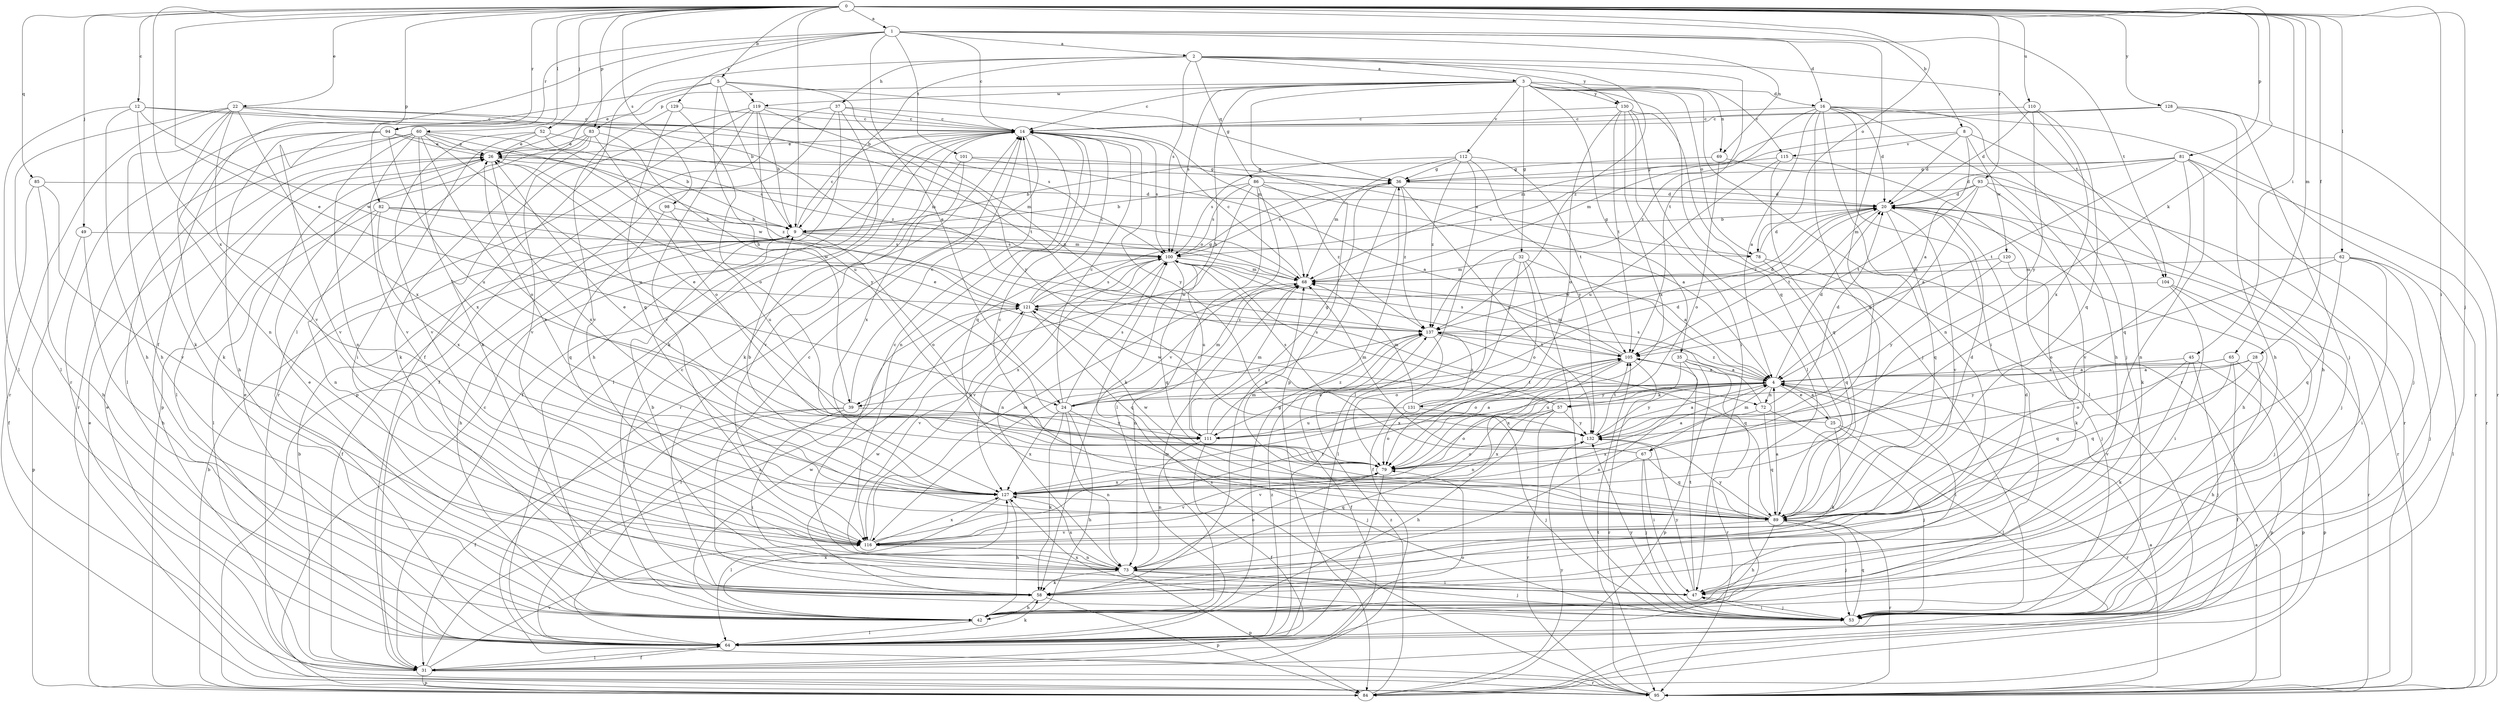 strict digraph  {
0;
1;
2;
3;
4;
5;
8;
9;
12;
14;
16;
20;
22;
24;
25;
26;
28;
31;
32;
35;
36;
37;
39;
42;
45;
47;
49;
52;
53;
57;
58;
60;
62;
64;
65;
67;
68;
69;
72;
73;
78;
79;
81;
82;
83;
84;
85;
86;
89;
93;
94;
95;
98;
100;
101;
104;
105;
110;
111;
112;
115;
116;
119;
120;
121;
127;
128;
129;
130;
131;
132;
137;
0 -> 1  [label=a];
0 -> 5  [label=b];
0 -> 8  [label=b];
0 -> 9  [label=b];
0 -> 12  [label=c];
0 -> 22  [label=e];
0 -> 24  [label=e];
0 -> 28  [label=f];
0 -> 45  [label=i];
0 -> 47  [label=i];
0 -> 49  [label=j];
0 -> 52  [label=j];
0 -> 53  [label=j];
0 -> 57  [label=k];
0 -> 60  [label=l];
0 -> 62  [label=l];
0 -> 65  [label=m];
0 -> 78  [label=o];
0 -> 81  [label=p];
0 -> 82  [label=p];
0 -> 83  [label=p];
0 -> 85  [label=q];
0 -> 93  [label=r];
0 -> 94  [label=r];
0 -> 98  [label=s];
0 -> 110  [label=u];
0 -> 127  [label=x];
0 -> 128  [label=y];
1 -> 2  [label=a];
1 -> 14  [label=c];
1 -> 16  [label=d];
1 -> 24  [label=e];
1 -> 31  [label=f];
1 -> 64  [label=l];
1 -> 67  [label=m];
1 -> 69  [label=n];
1 -> 94  [label=r];
1 -> 101  [label=t];
1 -> 104  [label=t];
1 -> 129  [label=y];
2 -> 3  [label=a];
2 -> 9  [label=b];
2 -> 31  [label=f];
2 -> 37  [label=h];
2 -> 86  [label=q];
2 -> 100  [label=s];
2 -> 104  [label=t];
2 -> 105  [label=t];
2 -> 130  [label=y];
2 -> 137  [label=z];
3 -> 14  [label=c];
3 -> 16  [label=d];
3 -> 32  [label=g];
3 -> 35  [label=g];
3 -> 39  [label=h];
3 -> 69  [label=n];
3 -> 78  [label=o];
3 -> 83  [label=p];
3 -> 84  [label=p];
3 -> 89  [label=q];
3 -> 95  [label=r];
3 -> 100  [label=s];
3 -> 112  [label=v];
3 -> 115  [label=v];
3 -> 119  [label=w];
3 -> 130  [label=y];
4 -> 20  [label=d];
4 -> 24  [label=e];
4 -> 25  [label=e];
4 -> 39  [label=h];
4 -> 47  [label=i];
4 -> 57  [label=k];
4 -> 67  [label=m];
4 -> 72  [label=n];
4 -> 111  [label=u];
4 -> 131  [label=y];
4 -> 132  [label=y];
4 -> 137  [label=z];
5 -> 9  [label=b];
5 -> 26  [label=e];
5 -> 36  [label=g];
5 -> 39  [label=h];
5 -> 72  [label=n];
5 -> 95  [label=r];
5 -> 119  [label=w];
8 -> 4  [label=a];
8 -> 20  [label=d];
8 -> 42  [label=h];
8 -> 68  [label=m];
8 -> 115  [label=v];
8 -> 120  [label=w];
9 -> 14  [label=c];
9 -> 31  [label=f];
9 -> 42  [label=h];
9 -> 78  [label=o];
9 -> 79  [label=o];
9 -> 100  [label=s];
12 -> 14  [label=c];
12 -> 42  [label=h];
12 -> 58  [label=k];
12 -> 64  [label=l];
12 -> 100  [label=s];
12 -> 121  [label=w];
14 -> 26  [label=e];
14 -> 31  [label=f];
14 -> 58  [label=k];
14 -> 64  [label=l];
14 -> 73  [label=n];
14 -> 89  [label=q];
14 -> 95  [label=r];
14 -> 100  [label=s];
14 -> 132  [label=y];
16 -> 4  [label=a];
16 -> 14  [label=c];
16 -> 20  [label=d];
16 -> 42  [label=h];
16 -> 47  [label=i];
16 -> 53  [label=j];
16 -> 73  [label=n];
16 -> 89  [label=q];
16 -> 95  [label=r];
16 -> 137  [label=z];
20 -> 9  [label=b];
20 -> 42  [label=h];
20 -> 53  [label=j];
20 -> 89  [label=q];
20 -> 95  [label=r];
20 -> 105  [label=t];
20 -> 116  [label=v];
20 -> 137  [label=z];
22 -> 14  [label=c];
22 -> 42  [label=h];
22 -> 64  [label=l];
22 -> 73  [label=n];
22 -> 95  [label=r];
22 -> 105  [label=t];
22 -> 116  [label=v];
22 -> 127  [label=x];
22 -> 137  [label=z];
24 -> 14  [label=c];
24 -> 20  [label=d];
24 -> 42  [label=h];
24 -> 53  [label=j];
24 -> 58  [label=k];
24 -> 68  [label=m];
24 -> 73  [label=n];
24 -> 100  [label=s];
24 -> 127  [label=x];
24 -> 137  [label=z];
25 -> 4  [label=a];
25 -> 58  [label=k];
25 -> 64  [label=l];
25 -> 95  [label=r];
25 -> 121  [label=w];
26 -> 36  [label=g];
26 -> 64  [label=l];
26 -> 121  [label=w];
26 -> 127  [label=x];
28 -> 4  [label=a];
28 -> 42  [label=h];
28 -> 79  [label=o];
28 -> 84  [label=p];
28 -> 89  [label=q];
31 -> 9  [label=b];
31 -> 26  [label=e];
31 -> 64  [label=l];
31 -> 84  [label=p];
31 -> 95  [label=r];
31 -> 100  [label=s];
31 -> 116  [label=v];
32 -> 4  [label=a];
32 -> 31  [label=f];
32 -> 53  [label=j];
32 -> 64  [label=l];
32 -> 68  [label=m];
32 -> 79  [label=o];
35 -> 4  [label=a];
35 -> 73  [label=n];
35 -> 84  [label=p];
35 -> 95  [label=r];
35 -> 127  [label=x];
36 -> 20  [label=d];
36 -> 58  [label=k];
36 -> 100  [label=s];
36 -> 132  [label=y];
36 -> 137  [label=z];
37 -> 14  [label=c];
37 -> 31  [label=f];
37 -> 42  [label=h];
37 -> 58  [label=k];
37 -> 68  [label=m];
37 -> 84  [label=p];
39 -> 14  [label=c];
39 -> 26  [label=e];
39 -> 31  [label=f];
39 -> 47  [label=i];
39 -> 64  [label=l];
39 -> 132  [label=y];
42 -> 14  [label=c];
42 -> 64  [label=l];
42 -> 68  [label=m];
42 -> 121  [label=w];
42 -> 127  [label=x];
45 -> 4  [label=a];
45 -> 53  [label=j];
45 -> 58  [label=k];
45 -> 84  [label=p];
45 -> 89  [label=q];
47 -> 9  [label=b];
47 -> 53  [label=j];
47 -> 105  [label=t];
47 -> 132  [label=y];
49 -> 42  [label=h];
49 -> 84  [label=p];
49 -> 100  [label=s];
52 -> 26  [label=e];
52 -> 47  [label=i];
52 -> 68  [label=m];
52 -> 100  [label=s];
52 -> 116  [label=v];
53 -> 26  [label=e];
53 -> 47  [label=i];
53 -> 89  [label=q];
53 -> 127  [label=x];
53 -> 132  [label=y];
57 -> 26  [label=e];
57 -> 42  [label=h];
57 -> 79  [label=o];
57 -> 95  [label=r];
57 -> 100  [label=s];
57 -> 127  [label=x];
57 -> 132  [label=y];
58 -> 14  [label=c];
58 -> 20  [label=d];
58 -> 42  [label=h];
58 -> 84  [label=p];
58 -> 121  [label=w];
60 -> 9  [label=b];
60 -> 26  [label=e];
60 -> 64  [label=l];
60 -> 73  [label=n];
60 -> 79  [label=o];
60 -> 95  [label=r];
60 -> 111  [label=u];
60 -> 116  [label=v];
60 -> 127  [label=x];
60 -> 137  [label=z];
62 -> 47  [label=i];
62 -> 53  [label=j];
62 -> 64  [label=l];
62 -> 68  [label=m];
62 -> 79  [label=o];
62 -> 89  [label=q];
64 -> 26  [label=e];
64 -> 31  [label=f];
64 -> 36  [label=g];
64 -> 58  [label=k];
64 -> 79  [label=o];
64 -> 137  [label=z];
65 -> 4  [label=a];
65 -> 31  [label=f];
65 -> 84  [label=p];
65 -> 116  [label=v];
65 -> 132  [label=y];
67 -> 47  [label=i];
67 -> 53  [label=j];
67 -> 68  [label=m];
67 -> 89  [label=q];
67 -> 100  [label=s];
67 -> 116  [label=v];
68 -> 14  [label=c];
68 -> 73  [label=n];
68 -> 121  [label=w];
69 -> 36  [label=g];
69 -> 79  [label=o];
69 -> 95  [label=r];
72 -> 20  [label=d];
72 -> 53  [label=j];
72 -> 89  [label=q];
72 -> 100  [label=s];
72 -> 127  [label=x];
73 -> 14  [label=c];
73 -> 47  [label=i];
73 -> 53  [label=j];
73 -> 58  [label=k];
73 -> 79  [label=o];
73 -> 84  [label=p];
73 -> 127  [label=x];
78 -> 20  [label=d];
78 -> 26  [label=e];
78 -> 53  [label=j];
78 -> 89  [label=q];
79 -> 4  [label=a];
79 -> 26  [label=e];
79 -> 64  [label=l];
79 -> 116  [label=v];
79 -> 127  [label=x];
81 -> 9  [label=b];
81 -> 20  [label=d];
81 -> 36  [label=g];
81 -> 53  [label=j];
81 -> 73  [label=n];
81 -> 89  [label=q];
81 -> 95  [label=r];
81 -> 105  [label=t];
82 -> 9  [label=b];
82 -> 64  [label=l];
82 -> 68  [label=m];
82 -> 73  [label=n];
82 -> 121  [label=w];
82 -> 127  [label=x];
83 -> 26  [label=e];
83 -> 58  [label=k];
83 -> 79  [label=o];
83 -> 84  [label=p];
83 -> 116  [label=v];
83 -> 132  [label=y];
84 -> 4  [label=a];
84 -> 9  [label=b];
84 -> 14  [label=c];
84 -> 26  [label=e];
84 -> 132  [label=y];
84 -> 137  [label=z];
85 -> 20  [label=d];
85 -> 31  [label=f];
85 -> 42  [label=h];
85 -> 116  [label=v];
86 -> 4  [label=a];
86 -> 9  [label=b];
86 -> 20  [label=d];
86 -> 58  [label=k];
86 -> 64  [label=l];
86 -> 100  [label=s];
86 -> 116  [label=v];
86 -> 137  [label=z];
89 -> 4  [label=a];
89 -> 14  [label=c];
89 -> 20  [label=d];
89 -> 42  [label=h];
89 -> 53  [label=j];
89 -> 68  [label=m];
89 -> 95  [label=r];
89 -> 116  [label=v];
89 -> 121  [label=w];
89 -> 132  [label=y];
93 -> 4  [label=a];
93 -> 20  [label=d];
93 -> 58  [label=k];
93 -> 100  [label=s];
93 -> 105  [label=t];
93 -> 116  [label=v];
94 -> 26  [label=e];
94 -> 42  [label=h];
94 -> 58  [label=k];
94 -> 68  [label=m];
94 -> 111  [label=u];
94 -> 116  [label=v];
95 -> 4  [label=a];
95 -> 100  [label=s];
95 -> 105  [label=t];
98 -> 9  [label=b];
98 -> 89  [label=q];
98 -> 111  [label=u];
100 -> 68  [label=m];
100 -> 73  [label=n];
100 -> 89  [label=q];
100 -> 111  [label=u];
100 -> 116  [label=v];
100 -> 127  [label=x];
101 -> 4  [label=a];
101 -> 36  [label=g];
101 -> 116  [label=v];
101 -> 127  [label=x];
104 -> 47  [label=i];
104 -> 53  [label=j];
104 -> 95  [label=r];
104 -> 121  [label=w];
105 -> 4  [label=a];
105 -> 68  [label=m];
105 -> 73  [label=n];
105 -> 79  [label=o];
105 -> 95  [label=r];
105 -> 100  [label=s];
105 -> 127  [label=x];
110 -> 14  [label=c];
110 -> 20  [label=d];
110 -> 89  [label=q];
110 -> 127  [label=x];
110 -> 132  [label=y];
111 -> 4  [label=a];
111 -> 31  [label=f];
111 -> 36  [label=g];
111 -> 68  [label=m];
111 -> 73  [label=n];
111 -> 137  [label=z];
112 -> 36  [label=g];
112 -> 64  [label=l];
112 -> 68  [label=m];
112 -> 100  [label=s];
112 -> 105  [label=t];
112 -> 132  [label=y];
112 -> 137  [label=z];
115 -> 36  [label=g];
115 -> 64  [label=l];
115 -> 89  [label=q];
115 -> 111  [label=u];
116 -> 68  [label=m];
116 -> 73  [label=n];
116 -> 105  [label=t];
116 -> 127  [label=x];
119 -> 9  [label=b];
119 -> 14  [label=c];
119 -> 58  [label=k];
119 -> 95  [label=r];
119 -> 111  [label=u];
119 -> 116  [label=v];
119 -> 132  [label=y];
120 -> 58  [label=k];
120 -> 68  [label=m];
120 -> 132  [label=y];
121 -> 14  [label=c];
121 -> 36  [label=g];
121 -> 64  [label=l];
121 -> 89  [label=q];
121 -> 100  [label=s];
121 -> 116  [label=v];
121 -> 137  [label=z];
127 -> 9  [label=b];
127 -> 26  [label=e];
127 -> 42  [label=h];
127 -> 64  [label=l];
127 -> 89  [label=q];
128 -> 14  [label=c];
128 -> 42  [label=h];
128 -> 53  [label=j];
128 -> 68  [label=m];
128 -> 95  [label=r];
129 -> 14  [label=c];
129 -> 79  [label=o];
129 -> 89  [label=q];
129 -> 116  [label=v];
130 -> 14  [label=c];
130 -> 47  [label=i];
130 -> 53  [label=j];
130 -> 64  [label=l];
130 -> 79  [label=o];
130 -> 105  [label=t];
130 -> 127  [label=x];
131 -> 53  [label=j];
131 -> 68  [label=m];
131 -> 79  [label=o];
131 -> 105  [label=t];
131 -> 111  [label=u];
131 -> 137  [label=z];
132 -> 4  [label=a];
132 -> 79  [label=o];
132 -> 105  [label=t];
137 -> 20  [label=d];
137 -> 31  [label=f];
137 -> 79  [label=o];
137 -> 89  [label=q];
137 -> 105  [label=t];
}
